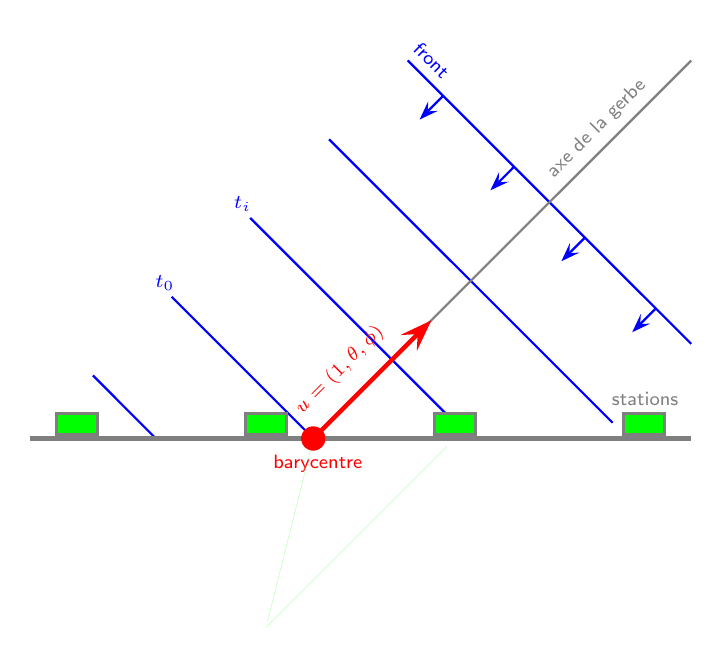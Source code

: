 \begin{tikzpicture}[y=-1cm]
\sf
\draw[thick,blue] (4.83,20.618) -- (8.431,24.217);
\draw[thick,blue] (3.831,21.618) -- (7.432,25.218);
\draw[thick,blue] (2.83,22.617) -- (5.43,25.217);
\draw[thick,blue] (1.831,23.618) -- (3.531,25.318);
\draw[thick,blue] (0.832,24.617) -- (1.63,25.417);
\path[fill=blue] (5.091,21.135) -- (4.981,21.368) -- (5.213,21.258) -- (5.084,21.264);
\draw[thick,blue] (5.281,21.067) -- (5.084,21.264);
\path[fill=blue] (5.99,22.037) -- (5.88,22.267) -- (6.113,22.157) -- (5.984,22.166);
\draw[thick,blue] (6.181,21.967) -- (5.984,22.166);
\path[fill=blue] (6.89,22.936) -- (6.782,23.167) -- (7.013,23.057) -- (6.883,23.065);
\draw[thick,blue] (7.08,22.868) -- (6.883,23.065);
\path[fill=blue] (7.791,23.836) -- (7.681,24.069) -- (7.912,23.959) -- (7.783,23.965);
\draw[thick,blue] (7.98,23.768) -- (7.783,23.965);
\definecolor{penColor}{gray}{0.498}
\draw[ultra thick,penColor] (0.032,25.417) -- (8.431,25.417);
\draw[thick,penColor] (3.63,25.417) -- (8.431,20.618);
\path[fill=green] (0.373,25.237) -- (0.373,25.099) -- (0.889,25.099) -- (0.889,25.375) -- (0.373,25.375);
\draw[very thick,penColor] (0.373,25.237) -- (0.373,25.099) -- (0.889,25.099) -- (0.889,25.375) -- (0.373,25.375) -- cycle;
\path[fill=green] (2.773,25.237) -- (2.773,25.099) -- (3.289,25.099) -- (3.289,25.375) -- (2.773,25.375);
\draw[very thick,penColor] (2.773,25.237) -- (2.773,25.099) -- (3.289,25.099) -- (3.289,25.375) -- (2.773,25.375) -- cycle;
\path[fill=green] (5.173,25.237) -- (5.173,25.099) -- (5.69,25.099) -- (5.69,25.375) -- (5.173,25.375);
\draw[very thick,penColor] (5.173,25.237) -- (5.173,25.099) -- (5.69,25.099) -- (5.69,25.375) -- (5.173,25.375) -- cycle;
\path[fill=green] (7.573,25.237) -- (7.573,25.099) -- (8.088,25.099) -- (8.088,25.375) -- (7.573,25.375);
\draw[very thick,penColor] (7.573,25.237) -- (7.573,25.099) -- (8.088,25.099) -- (8.088,25.375) -- (7.573,25.375) -- cycle;
\path[fill=red] (3.74,25.527) -- (3.77,25.487) -- (3.785,25.442) -- (3.785,25.394) -- (3.77,25.349) -- (3.74,25.309) -- (3.7,25.279) -- (3.655,25.265) -- (3.607,25.265) -- (3.562,25.279) -- (3.52,25.309) -- (3.493,25.349) -- (3.478,25.394) -- (3.478,25.442) -- (3.493,25.487) -- (3.52,25.527) -- (3.562,25.557) -- (3.607,25.571) -- (3.655,25.571) -- (3.7,25.557) -- (3.74,25.527);
\path[fill=red] (4.945,24.31) -- (5.131,23.918) -- (4.737,24.105) -- (4.957,24.092);
\path[fill=green] (3.719,25.33) -- (4.957,24.092);
\draw[ultra thick,red] (3.719,25.33) -- (4.957,24.092);

\definecolor{fillColor}{gray}{0.498}
%%\path[fill=fillColor] (3.655,25.673) -- (3.63,25.417) -- (3.488,25.631) -- (3.596,25.559);
%%\path[fill=fillColor] (3.122,27.841) -- (3.126,27.811) -- (3.12,27.781) -- (3.103,27.756) -- (3.082,27.737) -- (3.054,27.726) -- (3.023,27.722) -- (2.995,27.73) -- (2.97,27.745) -- (2.951,27.766) -- (2.938,27.794) -- (2.936,27.826) -- (2.942,27.853) -- (2.957,27.879) -- (2.98,27.898) -- (3.008,27.91) -- (3.037,27.912) -- (3.067,27.906) -- (3.092,27.891) -- (3.111,27.868) -- (3.124,27.841);
\path[fill=green] (3.596,25.559) -- (3.05,27.739);
%%\draw[thick,penColor] (3.596,25.559) -- (3.05,27.739);
%%\path[fill=fillColor] (5.321,25.65) -- (5.431,25.417) -- (5.199,25.527) -- (5.328,25.521);
\path[fill=green] (3.031,27.817) -- (5.328,25.521);
%%\draw[thick,penColor] (3.031,27.817) -- (5.328,25.521);

\path (6.6,22.2) node[text=penColor,anchor=base west, rotate=45] {\scriptsize axe de
  la gerbe};
\path (4.8,20.4) node[text=blue,anchor=base west, rotate=-45] {\scriptsize front};
\path (3.4,25.2) node[text=red,anchor=base west, rotate=45] {\scriptsize $u=(1,\theta,\phi)$};
\path (3.0,25.8) node[text=red,anchor=base west] {\scriptsize barycentre};
\path (7.3,25.0) node[text=penColor,anchor=base west] {\scriptsize stations};

\path (2.5,22.5) node[text=blue,anchor=base west] {\scriptsize $t_i$};
\path (1.5,23.5) node[text=blue,anchor=base west] {\scriptsize $t_0$};

\end{tikzpicture}%

%% Configure (x)emacs for this file ...
%% Local Variables:
%% mode: latex
%% End:
